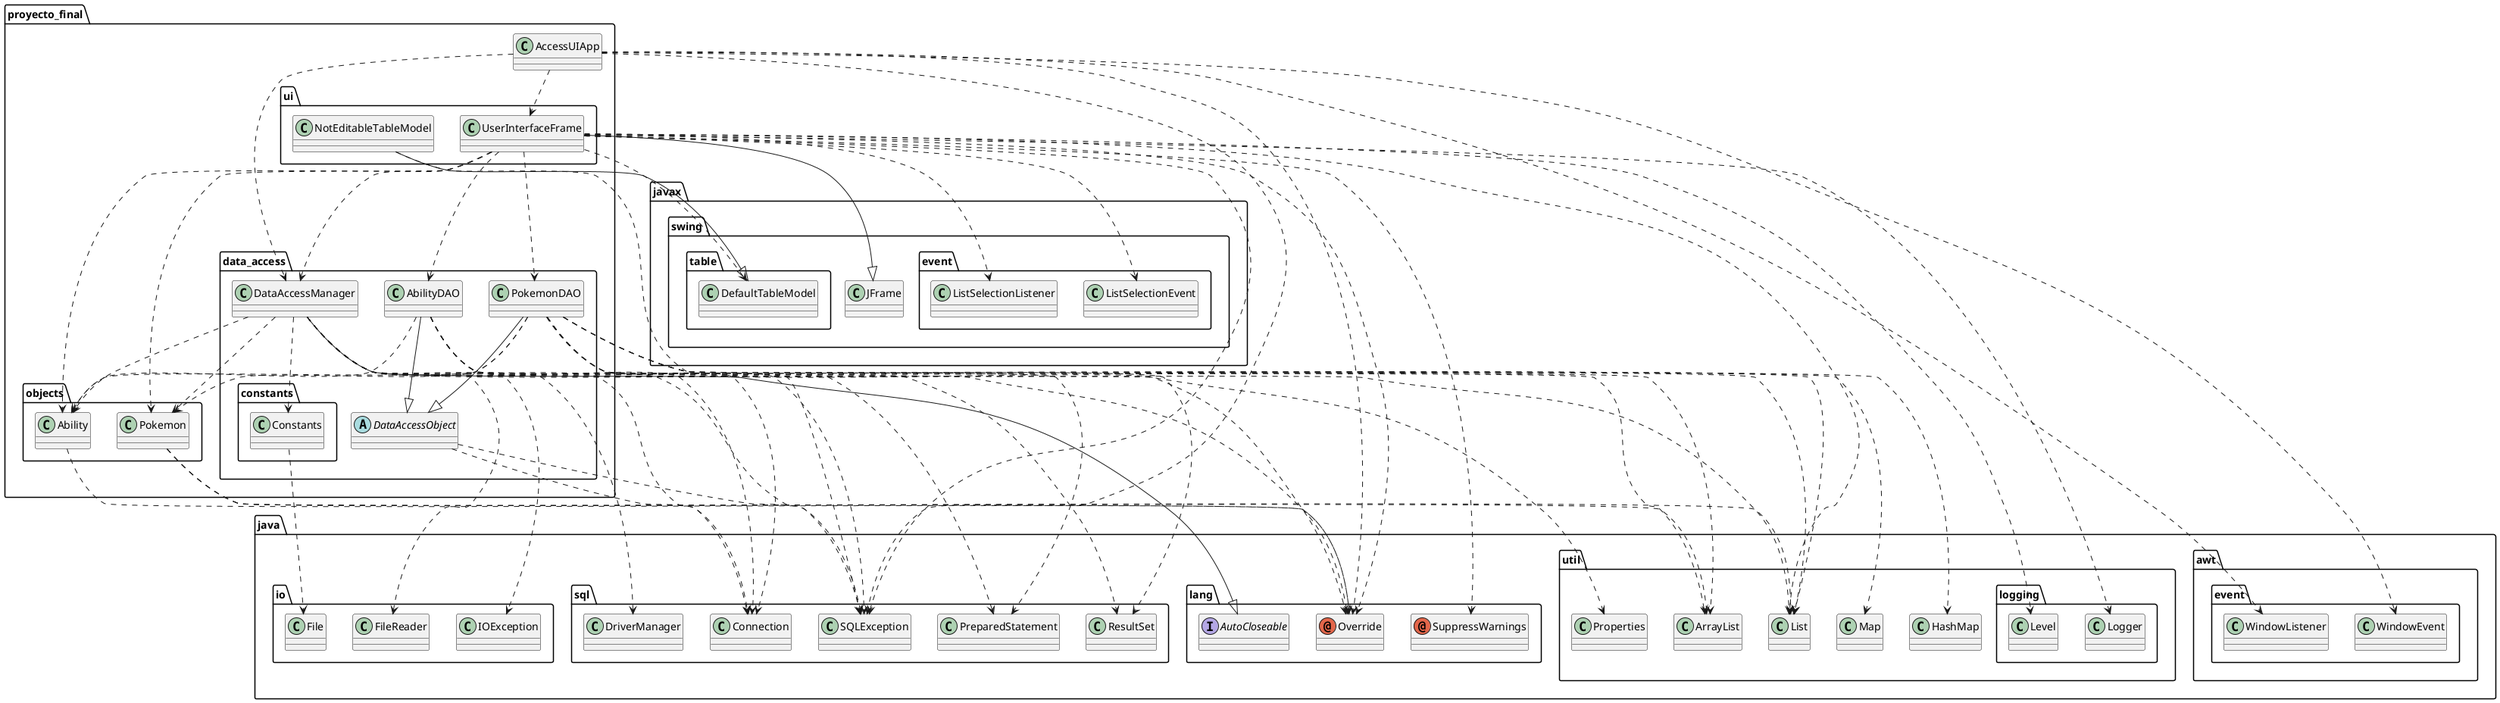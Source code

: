 @startuml
abstract class proyecto_final.data_access.DataAccessObject
annotation java.lang.Override
annotation java.lang.SuppressWarnings
class java.awt.event.WindowEvent
class java.awt.event.WindowListener
class java.io.File
class java.io.FileReader
class java.io.IOException
class java.sql.Connection
class java.sql.DriverManager
class java.sql.PreparedStatement
class java.sql.ResultSet
class java.sql.SQLException
class java.util.ArrayList
class java.util.HashMap
class java.util.List
class java.util.Map
class java.util.Properties
class java.util.logging.Level
class java.util.logging.Logger
class javax.swing.JFrame
class javax.swing.event.ListSelectionEvent
class javax.swing.event.ListSelectionListener
class javax.swing.table.DefaultTableModel
class proyecto_final.AccessUIApp
class proyecto_final.data_access.AbilityDAO
class proyecto_final.data_access.DataAccessManager
class proyecto_final.data_access.PokemonDAO
class proyecto_final.data_access.constants.Constants
class proyecto_final.objects.Ability
class proyecto_final.objects.Pokemon
class proyecto_final.ui.NotEditableTableModel
class proyecto_final.ui.UserInterfaceFrame
interface java.lang.AutoCloseable
proyecto_final.data_access.DataAccessObject ..> java.sql.Connection
proyecto_final.data_access.DataAccessObject ..> java.sql.SQLException
proyecto_final.AccessUIApp ..> java.lang.Override
proyecto_final.AccessUIApp ..> java.awt.event.WindowEvent
proyecto_final.AccessUIApp ..> java.awt.event.WindowListener
proyecto_final.AccessUIApp ..> java.sql.SQLException
proyecto_final.AccessUIApp ..> proyecto_final.data_access.DataAccessManager
proyecto_final.AccessUIApp ..> proyecto_final.ui.UserInterfaceFrame
proyecto_final.data_access.AbilityDAO --|> proyecto_final.data_access.DataAccessObject
proyecto_final.data_access.AbilityDAO ..> java.sql.Connection
proyecto_final.data_access.AbilityDAO ..> java.sql.PreparedStatement
proyecto_final.data_access.AbilityDAO ..> java.sql.ResultSet
proyecto_final.data_access.AbilityDAO ..> java.sql.SQLException
proyecto_final.data_access.AbilityDAO ..> java.util.ArrayList
proyecto_final.data_access.AbilityDAO ..> java.util.List
proyecto_final.data_access.AbilityDAO ..> proyecto_final.objects.Ability
proyecto_final.data_access.DataAccessManager ..> java.lang.Override
proyecto_final.data_access.DataAccessManager ..> java.io.FileReader
proyecto_final.data_access.DataAccessManager ..> java.io.IOException
proyecto_final.data_access.DataAccessManager ..> java.sql.Connection
proyecto_final.data_access.DataAccessManager ..> java.sql.DriverManager
proyecto_final.data_access.DataAccessManager ..> java.sql.SQLException
proyecto_final.data_access.DataAccessManager ..> java.util.List
proyecto_final.data_access.DataAccessManager ..> java.util.Properties
proyecto_final.data_access.DataAccessManager ..> proyecto_final.data_access.constants.Constants
proyecto_final.data_access.DataAccessManager ..> proyecto_final.objects.Ability
proyecto_final.data_access.DataAccessManager ..> proyecto_final.objects.Pokemon
proyecto_final.data_access.DataAccessManager --|> java.lang.AutoCloseable
proyecto_final.data_access.PokemonDAO --|> proyecto_final.data_access.DataAccessObject
proyecto_final.data_access.PokemonDAO ..> java.sql.Connection
proyecto_final.data_access.PokemonDAO ..> java.sql.PreparedStatement
proyecto_final.data_access.PokemonDAO ..> java.sql.ResultSet
proyecto_final.data_access.PokemonDAO ..> java.sql.SQLException
proyecto_final.data_access.PokemonDAO ..> java.util.ArrayList
proyecto_final.data_access.PokemonDAO ..> java.util.HashMap
proyecto_final.data_access.PokemonDAO ..> java.util.List
proyecto_final.data_access.PokemonDAO ..> java.util.Map
proyecto_final.data_access.PokemonDAO ..> proyecto_final.objects.Ability
proyecto_final.data_access.PokemonDAO ..> proyecto_final.objects.Pokemon
proyecto_final.data_access.constants.Constants ..> java.io.File
proyecto_final.objects.Ability ..> java.lang.Override
proyecto_final.objects.Pokemon ..> java.lang.Override
proyecto_final.objects.Pokemon ..> java.util.ArrayList
proyecto_final.objects.Pokemon ..> java.util.List
proyecto_final.ui.NotEditableTableModel ..> java.lang.Override
proyecto_final.ui.NotEditableTableModel --|> javax.swing.table.DefaultTableModel
proyecto_final.ui.UserInterfaceFrame ..> java.lang.Override
proyecto_final.ui.UserInterfaceFrame ..> java.lang.SuppressWarnings
proyecto_final.ui.UserInterfaceFrame ..> java.sql.SQLException
proyecto_final.ui.UserInterfaceFrame ..> java.util.List
proyecto_final.ui.UserInterfaceFrame ..> java.util.logging.Level
proyecto_final.ui.UserInterfaceFrame ..> java.util.logging.Logger
proyecto_final.ui.UserInterfaceFrame --|> javax.swing.JFrame
proyecto_final.ui.UserInterfaceFrame ..> javax.swing.event.ListSelectionEvent
proyecto_final.ui.UserInterfaceFrame ..> javax.swing.event.ListSelectionListener
proyecto_final.ui.UserInterfaceFrame ..> javax.swing.table.DefaultTableModel
proyecto_final.ui.UserInterfaceFrame ..> proyecto_final.data_access.AbilityDAO
proyecto_final.ui.UserInterfaceFrame ..> proyecto_final.data_access.DataAccessManager
proyecto_final.ui.UserInterfaceFrame ..> proyecto_final.data_access.PokemonDAO
proyecto_final.ui.UserInterfaceFrame ..> proyecto_final.objects.Ability
proyecto_final.ui.UserInterfaceFrame ..> proyecto_final.objects.Pokemon
@enduml